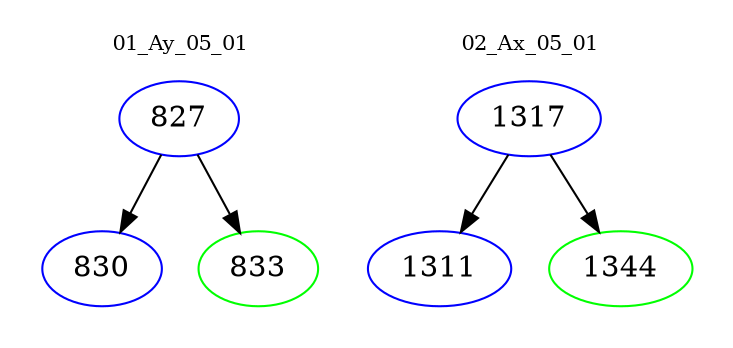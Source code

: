 digraph{
subgraph cluster_0 {
color = white
label = "01_Ay_05_01";
fontsize=10;
T0_827 [label="827", color="blue"]
T0_827 -> T0_830 [color="black"]
T0_830 [label="830", color="blue"]
T0_827 -> T0_833 [color="black"]
T0_833 [label="833", color="green"]
}
subgraph cluster_1 {
color = white
label = "02_Ax_05_01";
fontsize=10;
T1_1317 [label="1317", color="blue"]
T1_1317 -> T1_1311 [color="black"]
T1_1311 [label="1311", color="blue"]
T1_1317 -> T1_1344 [color="black"]
T1_1344 [label="1344", color="green"]
}
}
